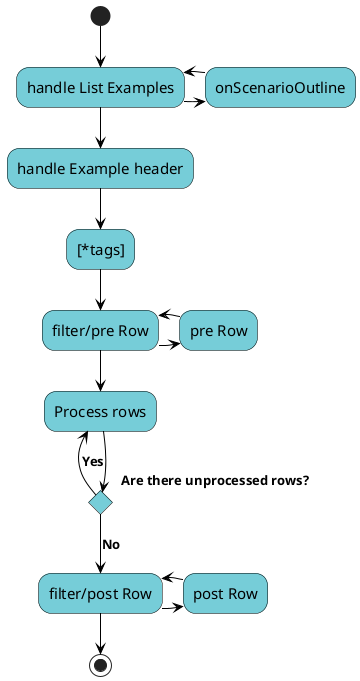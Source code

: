 @startuml
skinparam activity {
BackgroundColor #76CDD8
ArrowColor black
ArrowFontSize 13
ArrowFontStyle bold
ArrowFontName Segoe UI
BorderColor black
FontName Segoe UI
FontSize 15
}
(*) --> "handle List Examples"
-right-> "onScenarioOutline"
-left-> "handle List Examples"
--> "handle Example header"
--> "[*tags]"
--> "filter/pre Row"
-right-> "pre Row"
-left-> "filter/pre Row"
--> "Process rows"
If "Are there unprocessed rows?"
-left-> [Yes] "Process rows"
else
--> [No] "filter/post Row"
-right-> "post Row"
-left-> "filter/post Row"
--> (*)
@enduml
